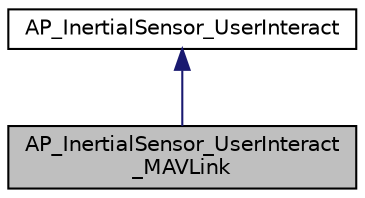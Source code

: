 digraph "AP_InertialSensor_UserInteract_MAVLink"
{
 // INTERACTIVE_SVG=YES
  edge [fontname="Helvetica",fontsize="10",labelfontname="Helvetica",labelfontsize="10"];
  node [fontname="Helvetica",fontsize="10",shape=record];
  Node1 [label="AP_InertialSensor_UserInteract\l_MAVLink",height=0.2,width=0.4,color="black", fillcolor="grey75", style="filled" fontcolor="black"];
  Node2 -> Node1 [dir="back",color="midnightblue",fontsize="10",style="solid",fontname="Helvetica"];
  Node2 [label="AP_InertialSensor_UserInteract",height=0.2,width=0.4,color="black", fillcolor="white", style="filled",URL="$classAP__InertialSensor__UserInteract.html"];
}
